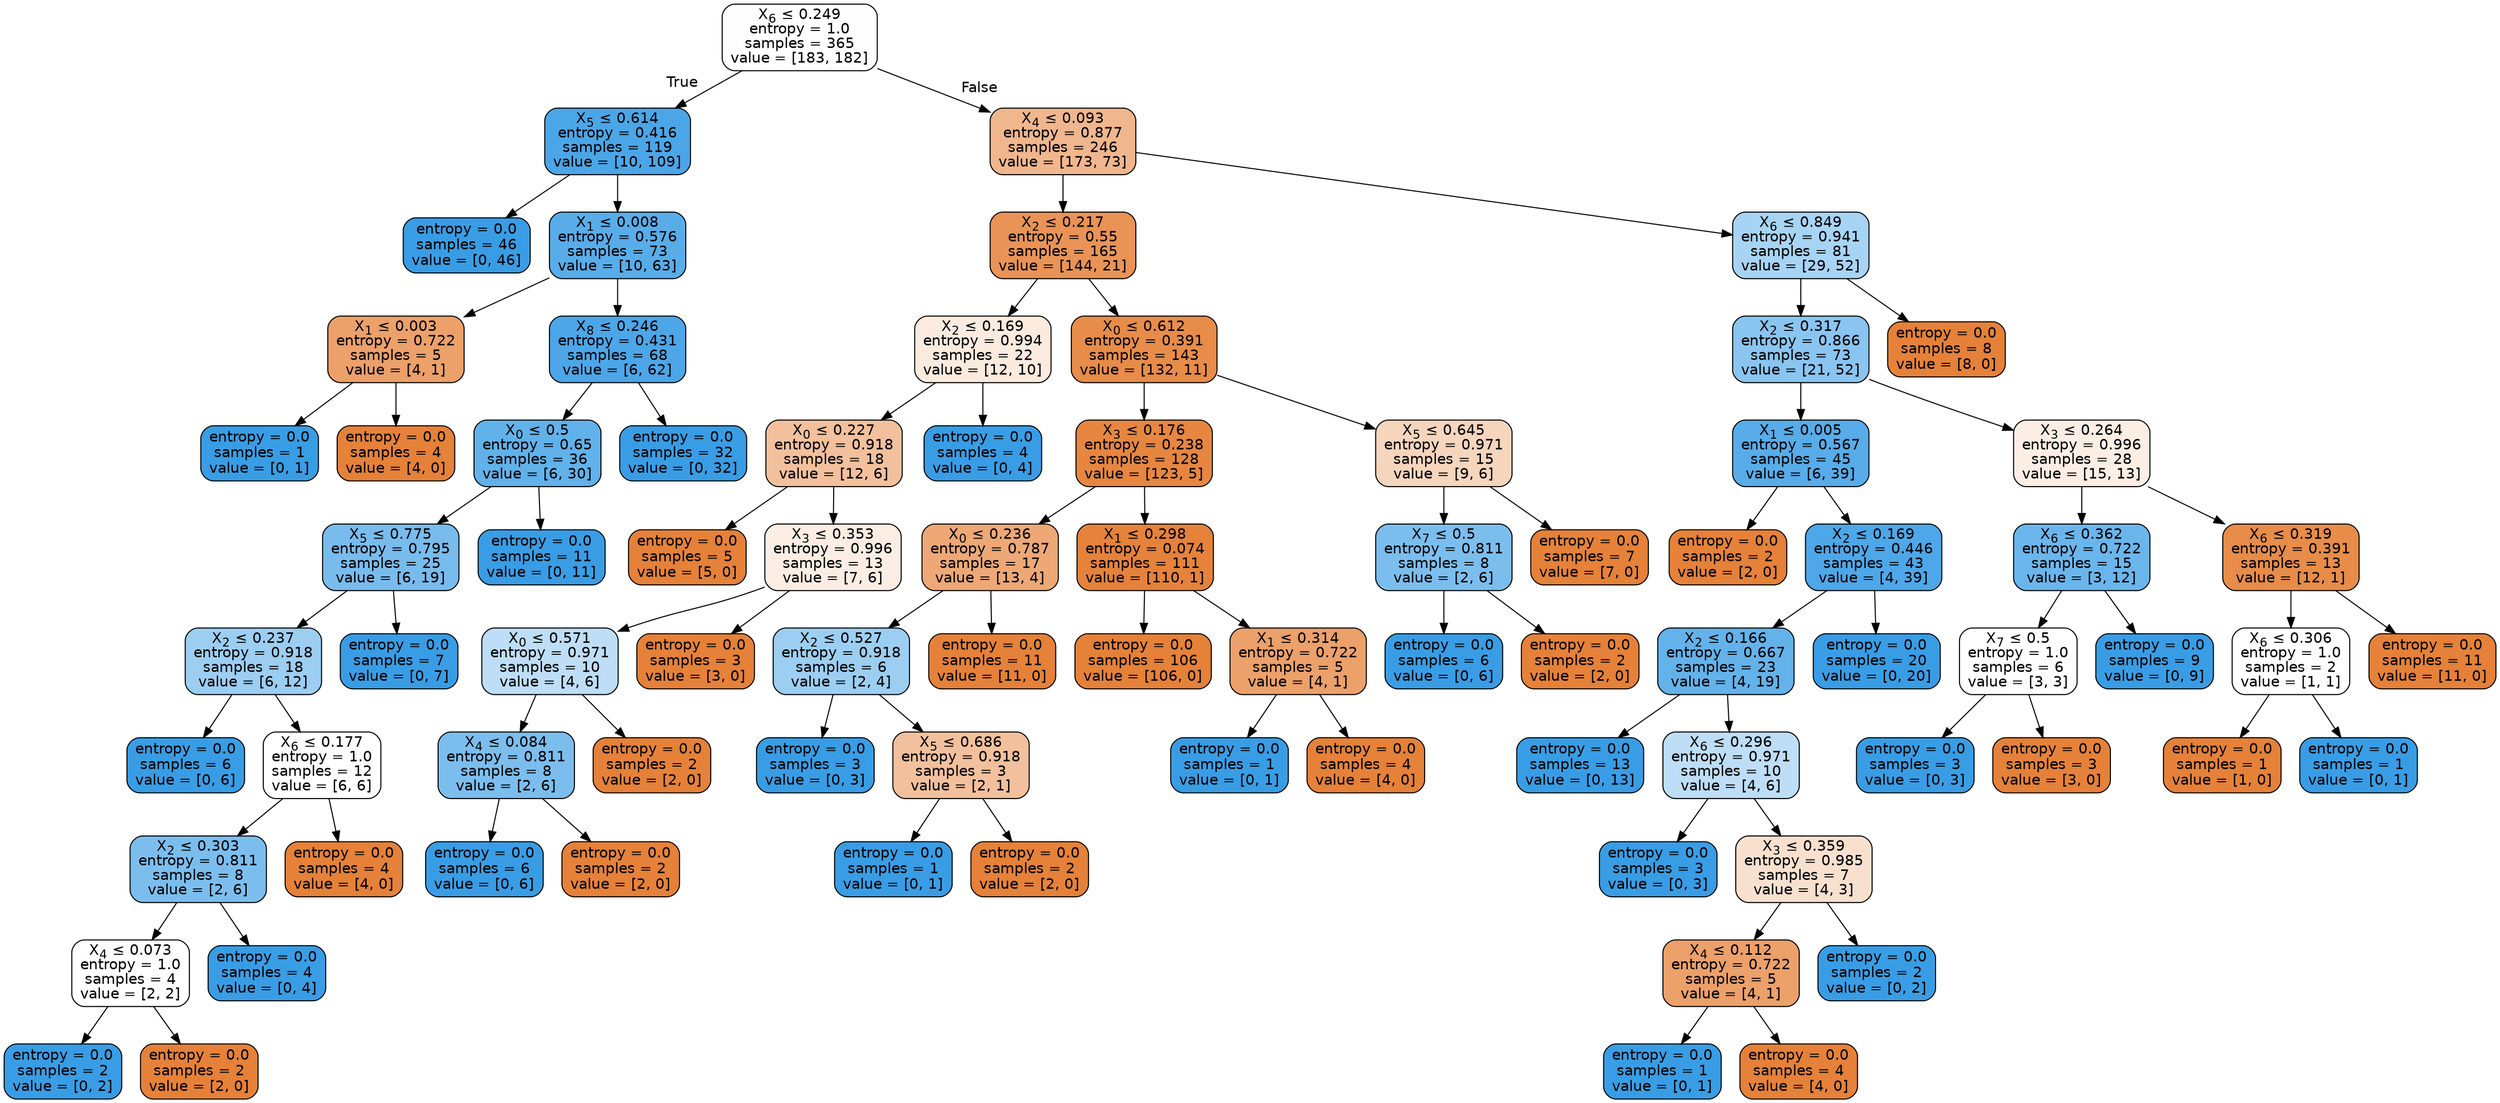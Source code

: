 digraph Tree {
node [shape=box, style="filled, rounded", color="black", fontname=helvetica] ;
edge [fontname=helvetica] ;
0 [label=<X<SUB>6</SUB> &le; 0.249<br/>entropy = 1.0<br/>samples = 365<br/>value = [183, 182]>, fillcolor="#fffefe"] ;
1 [label=<X<SUB>5</SUB> &le; 0.614<br/>entropy = 0.416<br/>samples = 119<br/>value = [10, 109]>, fillcolor="#4ba6e7"] ;
0 -> 1 [labeldistance=2.5, labelangle=45, headlabel="True"] ;
2 [label=<entropy = 0.0<br/>samples = 46<br/>value = [0, 46]>, fillcolor="#399de5"] ;
1 -> 2 ;
3 [label=<X<SUB>1</SUB> &le; 0.008<br/>entropy = 0.576<br/>samples = 73<br/>value = [10, 63]>, fillcolor="#58ade9"] ;
1 -> 3 ;
4 [label=<X<SUB>1</SUB> &le; 0.003<br/>entropy = 0.722<br/>samples = 5<br/>value = [4, 1]>, fillcolor="#eca06a"] ;
3 -> 4 ;
5 [label=<entropy = 0.0<br/>samples = 1<br/>value = [0, 1]>, fillcolor="#399de5"] ;
4 -> 5 ;
6 [label=<entropy = 0.0<br/>samples = 4<br/>value = [4, 0]>, fillcolor="#e58139"] ;
4 -> 6 ;
7 [label=<X<SUB>8</SUB> &le; 0.246<br/>entropy = 0.431<br/>samples = 68<br/>value = [6, 62]>, fillcolor="#4ca6e8"] ;
3 -> 7 ;
8 [label=<X<SUB>0</SUB> &le; 0.5<br/>entropy = 0.65<br/>samples = 36<br/>value = [6, 30]>, fillcolor="#61b1ea"] ;
7 -> 8 ;
9 [label=<X<SUB>5</SUB> &le; 0.775<br/>entropy = 0.795<br/>samples = 25<br/>value = [6, 19]>, fillcolor="#78bced"] ;
8 -> 9 ;
10 [label=<X<SUB>2</SUB> &le; 0.237<br/>entropy = 0.918<br/>samples = 18<br/>value = [6, 12]>, fillcolor="#9ccef2"] ;
9 -> 10 ;
11 [label=<entropy = 0.0<br/>samples = 6<br/>value = [0, 6]>, fillcolor="#399de5"] ;
10 -> 11 ;
12 [label=<X<SUB>6</SUB> &le; 0.177<br/>entropy = 1.0<br/>samples = 12<br/>value = [6, 6]>, fillcolor="#ffffff"] ;
10 -> 12 ;
13 [label=<X<SUB>2</SUB> &le; 0.303<br/>entropy = 0.811<br/>samples = 8<br/>value = [2, 6]>, fillcolor="#7bbeee"] ;
12 -> 13 ;
14 [label=<X<SUB>4</SUB> &le; 0.073<br/>entropy = 1.0<br/>samples = 4<br/>value = [2, 2]>, fillcolor="#ffffff"] ;
13 -> 14 ;
15 [label=<entropy = 0.0<br/>samples = 2<br/>value = [0, 2]>, fillcolor="#399de5"] ;
14 -> 15 ;
16 [label=<entropy = 0.0<br/>samples = 2<br/>value = [2, 0]>, fillcolor="#e58139"] ;
14 -> 16 ;
17 [label=<entropy = 0.0<br/>samples = 4<br/>value = [0, 4]>, fillcolor="#399de5"] ;
13 -> 17 ;
18 [label=<entropy = 0.0<br/>samples = 4<br/>value = [4, 0]>, fillcolor="#e58139"] ;
12 -> 18 ;
19 [label=<entropy = 0.0<br/>samples = 7<br/>value = [0, 7]>, fillcolor="#399de5"] ;
9 -> 19 ;
20 [label=<entropy = 0.0<br/>samples = 11<br/>value = [0, 11]>, fillcolor="#399de5"] ;
8 -> 20 ;
21 [label=<entropy = 0.0<br/>samples = 32<br/>value = [0, 32]>, fillcolor="#399de5"] ;
7 -> 21 ;
22 [label=<X<SUB>4</SUB> &le; 0.093<br/>entropy = 0.877<br/>samples = 246<br/>value = [173, 73]>, fillcolor="#f0b68d"] ;
0 -> 22 [labeldistance=2.5, labelangle=-45, headlabel="False"] ;
23 [label=<X<SUB>2</SUB> &le; 0.217<br/>entropy = 0.55<br/>samples = 165<br/>value = [144, 21]>, fillcolor="#e99356"] ;
22 -> 23 ;
24 [label=<X<SUB>2</SUB> &le; 0.169<br/>entropy = 0.994<br/>samples = 22<br/>value = [12, 10]>, fillcolor="#fbeade"] ;
23 -> 24 ;
25 [label=<X<SUB>0</SUB> &le; 0.227<br/>entropy = 0.918<br/>samples = 18<br/>value = [12, 6]>, fillcolor="#f2c09c"] ;
24 -> 25 ;
26 [label=<entropy = 0.0<br/>samples = 5<br/>value = [5, 0]>, fillcolor="#e58139"] ;
25 -> 26 ;
27 [label=<X<SUB>3</SUB> &le; 0.353<br/>entropy = 0.996<br/>samples = 13<br/>value = [7, 6]>, fillcolor="#fbede3"] ;
25 -> 27 ;
28 [label=<X<SUB>0</SUB> &le; 0.571<br/>entropy = 0.971<br/>samples = 10<br/>value = [4, 6]>, fillcolor="#bddef6"] ;
27 -> 28 ;
29 [label=<X<SUB>4</SUB> &le; 0.084<br/>entropy = 0.811<br/>samples = 8<br/>value = [2, 6]>, fillcolor="#7bbeee"] ;
28 -> 29 ;
30 [label=<entropy = 0.0<br/>samples = 6<br/>value = [0, 6]>, fillcolor="#399de5"] ;
29 -> 30 ;
31 [label=<entropy = 0.0<br/>samples = 2<br/>value = [2, 0]>, fillcolor="#e58139"] ;
29 -> 31 ;
32 [label=<entropy = 0.0<br/>samples = 2<br/>value = [2, 0]>, fillcolor="#e58139"] ;
28 -> 32 ;
33 [label=<entropy = 0.0<br/>samples = 3<br/>value = [3, 0]>, fillcolor="#e58139"] ;
27 -> 33 ;
34 [label=<entropy = 0.0<br/>samples = 4<br/>value = [0, 4]>, fillcolor="#399de5"] ;
24 -> 34 ;
35 [label=<X<SUB>0</SUB> &le; 0.612<br/>entropy = 0.391<br/>samples = 143<br/>value = [132, 11]>, fillcolor="#e78c49"] ;
23 -> 35 ;
36 [label=<X<SUB>3</SUB> &le; 0.176<br/>entropy = 0.238<br/>samples = 128<br/>value = [123, 5]>, fillcolor="#e68641"] ;
35 -> 36 ;
37 [label=<X<SUB>0</SUB> &le; 0.236<br/>entropy = 0.787<br/>samples = 17<br/>value = [13, 4]>, fillcolor="#eda876"] ;
36 -> 37 ;
38 [label=<X<SUB>2</SUB> &le; 0.527<br/>entropy = 0.918<br/>samples = 6<br/>value = [2, 4]>, fillcolor="#9ccef2"] ;
37 -> 38 ;
39 [label=<entropy = 0.0<br/>samples = 3<br/>value = [0, 3]>, fillcolor="#399de5"] ;
38 -> 39 ;
40 [label=<X<SUB>5</SUB> &le; 0.686<br/>entropy = 0.918<br/>samples = 3<br/>value = [2, 1]>, fillcolor="#f2c09c"] ;
38 -> 40 ;
41 [label=<entropy = 0.0<br/>samples = 1<br/>value = [0, 1]>, fillcolor="#399de5"] ;
40 -> 41 ;
42 [label=<entropy = 0.0<br/>samples = 2<br/>value = [2, 0]>, fillcolor="#e58139"] ;
40 -> 42 ;
43 [label=<entropy = 0.0<br/>samples = 11<br/>value = [11, 0]>, fillcolor="#e58139"] ;
37 -> 43 ;
44 [label=<X<SUB>1</SUB> &le; 0.298<br/>entropy = 0.074<br/>samples = 111<br/>value = [110, 1]>, fillcolor="#e5823b"] ;
36 -> 44 ;
45 [label=<entropy = 0.0<br/>samples = 106<br/>value = [106, 0]>, fillcolor="#e58139"] ;
44 -> 45 ;
46 [label=<X<SUB>1</SUB> &le; 0.314<br/>entropy = 0.722<br/>samples = 5<br/>value = [4, 1]>, fillcolor="#eca06a"] ;
44 -> 46 ;
47 [label=<entropy = 0.0<br/>samples = 1<br/>value = [0, 1]>, fillcolor="#399de5"] ;
46 -> 47 ;
48 [label=<entropy = 0.0<br/>samples = 4<br/>value = [4, 0]>, fillcolor="#e58139"] ;
46 -> 48 ;
49 [label=<X<SUB>5</SUB> &le; 0.645<br/>entropy = 0.971<br/>samples = 15<br/>value = [9, 6]>, fillcolor="#f6d5bd"] ;
35 -> 49 ;
50 [label=<X<SUB>7</SUB> &le; 0.5<br/>entropy = 0.811<br/>samples = 8<br/>value = [2, 6]>, fillcolor="#7bbeee"] ;
49 -> 50 ;
51 [label=<entropy = 0.0<br/>samples = 6<br/>value = [0, 6]>, fillcolor="#399de5"] ;
50 -> 51 ;
52 [label=<entropy = 0.0<br/>samples = 2<br/>value = [2, 0]>, fillcolor="#e58139"] ;
50 -> 52 ;
53 [label=<entropy = 0.0<br/>samples = 7<br/>value = [7, 0]>, fillcolor="#e58139"] ;
49 -> 53 ;
54 [label=<X<SUB>6</SUB> &le; 0.849<br/>entropy = 0.941<br/>samples = 81<br/>value = [29, 52]>, fillcolor="#a7d4f4"] ;
22 -> 54 ;
55 [label=<X<SUB>2</SUB> &le; 0.317<br/>entropy = 0.866<br/>samples = 73<br/>value = [21, 52]>, fillcolor="#89c5f0"] ;
54 -> 55 ;
56 [label=<X<SUB>1</SUB> &le; 0.005<br/>entropy = 0.567<br/>samples = 45<br/>value = [6, 39]>, fillcolor="#57ace9"] ;
55 -> 56 ;
57 [label=<entropy = 0.0<br/>samples = 2<br/>value = [2, 0]>, fillcolor="#e58139"] ;
56 -> 57 ;
58 [label=<X<SUB>2</SUB> &le; 0.169<br/>entropy = 0.446<br/>samples = 43<br/>value = [4, 39]>, fillcolor="#4da7e8"] ;
56 -> 58 ;
59 [label=<X<SUB>2</SUB> &le; 0.166<br/>entropy = 0.667<br/>samples = 23<br/>value = [4, 19]>, fillcolor="#63b2ea"] ;
58 -> 59 ;
60 [label=<entropy = 0.0<br/>samples = 13<br/>value = [0, 13]>, fillcolor="#399de5"] ;
59 -> 60 ;
61 [label=<X<SUB>6</SUB> &le; 0.296<br/>entropy = 0.971<br/>samples = 10<br/>value = [4, 6]>, fillcolor="#bddef6"] ;
59 -> 61 ;
62 [label=<entropy = 0.0<br/>samples = 3<br/>value = [0, 3]>, fillcolor="#399de5"] ;
61 -> 62 ;
63 [label=<X<SUB>3</SUB> &le; 0.359<br/>entropy = 0.985<br/>samples = 7<br/>value = [4, 3]>, fillcolor="#f8e0ce"] ;
61 -> 63 ;
64 [label=<X<SUB>4</SUB> &le; 0.112<br/>entropy = 0.722<br/>samples = 5<br/>value = [4, 1]>, fillcolor="#eca06a"] ;
63 -> 64 ;
65 [label=<entropy = 0.0<br/>samples = 1<br/>value = [0, 1]>, fillcolor="#399de5"] ;
64 -> 65 ;
66 [label=<entropy = 0.0<br/>samples = 4<br/>value = [4, 0]>, fillcolor="#e58139"] ;
64 -> 66 ;
67 [label=<entropy = 0.0<br/>samples = 2<br/>value = [0, 2]>, fillcolor="#399de5"] ;
63 -> 67 ;
68 [label=<entropy = 0.0<br/>samples = 20<br/>value = [0, 20]>, fillcolor="#399de5"] ;
58 -> 68 ;
69 [label=<X<SUB>3</SUB> &le; 0.264<br/>entropy = 0.996<br/>samples = 28<br/>value = [15, 13]>, fillcolor="#fceee5"] ;
55 -> 69 ;
70 [label=<X<SUB>6</SUB> &le; 0.362<br/>entropy = 0.722<br/>samples = 15<br/>value = [3, 12]>, fillcolor="#6ab6ec"] ;
69 -> 70 ;
71 [label=<X<SUB>7</SUB> &le; 0.5<br/>entropy = 1.0<br/>samples = 6<br/>value = [3, 3]>, fillcolor="#ffffff"] ;
70 -> 71 ;
72 [label=<entropy = 0.0<br/>samples = 3<br/>value = [0, 3]>, fillcolor="#399de5"] ;
71 -> 72 ;
73 [label=<entropy = 0.0<br/>samples = 3<br/>value = [3, 0]>, fillcolor="#e58139"] ;
71 -> 73 ;
74 [label=<entropy = 0.0<br/>samples = 9<br/>value = [0, 9]>, fillcolor="#399de5"] ;
70 -> 74 ;
75 [label=<X<SUB>6</SUB> &le; 0.319<br/>entropy = 0.391<br/>samples = 13<br/>value = [12, 1]>, fillcolor="#e78c49"] ;
69 -> 75 ;
76 [label=<X<SUB>6</SUB> &le; 0.306<br/>entropy = 1.0<br/>samples = 2<br/>value = [1, 1]>, fillcolor="#ffffff"] ;
75 -> 76 ;
77 [label=<entropy = 0.0<br/>samples = 1<br/>value = [1, 0]>, fillcolor="#e58139"] ;
76 -> 77 ;
78 [label=<entropy = 0.0<br/>samples = 1<br/>value = [0, 1]>, fillcolor="#399de5"] ;
76 -> 78 ;
79 [label=<entropy = 0.0<br/>samples = 11<br/>value = [11, 0]>, fillcolor="#e58139"] ;
75 -> 79 ;
80 [label=<entropy = 0.0<br/>samples = 8<br/>value = [8, 0]>, fillcolor="#e58139"] ;
54 -> 80 ;
}